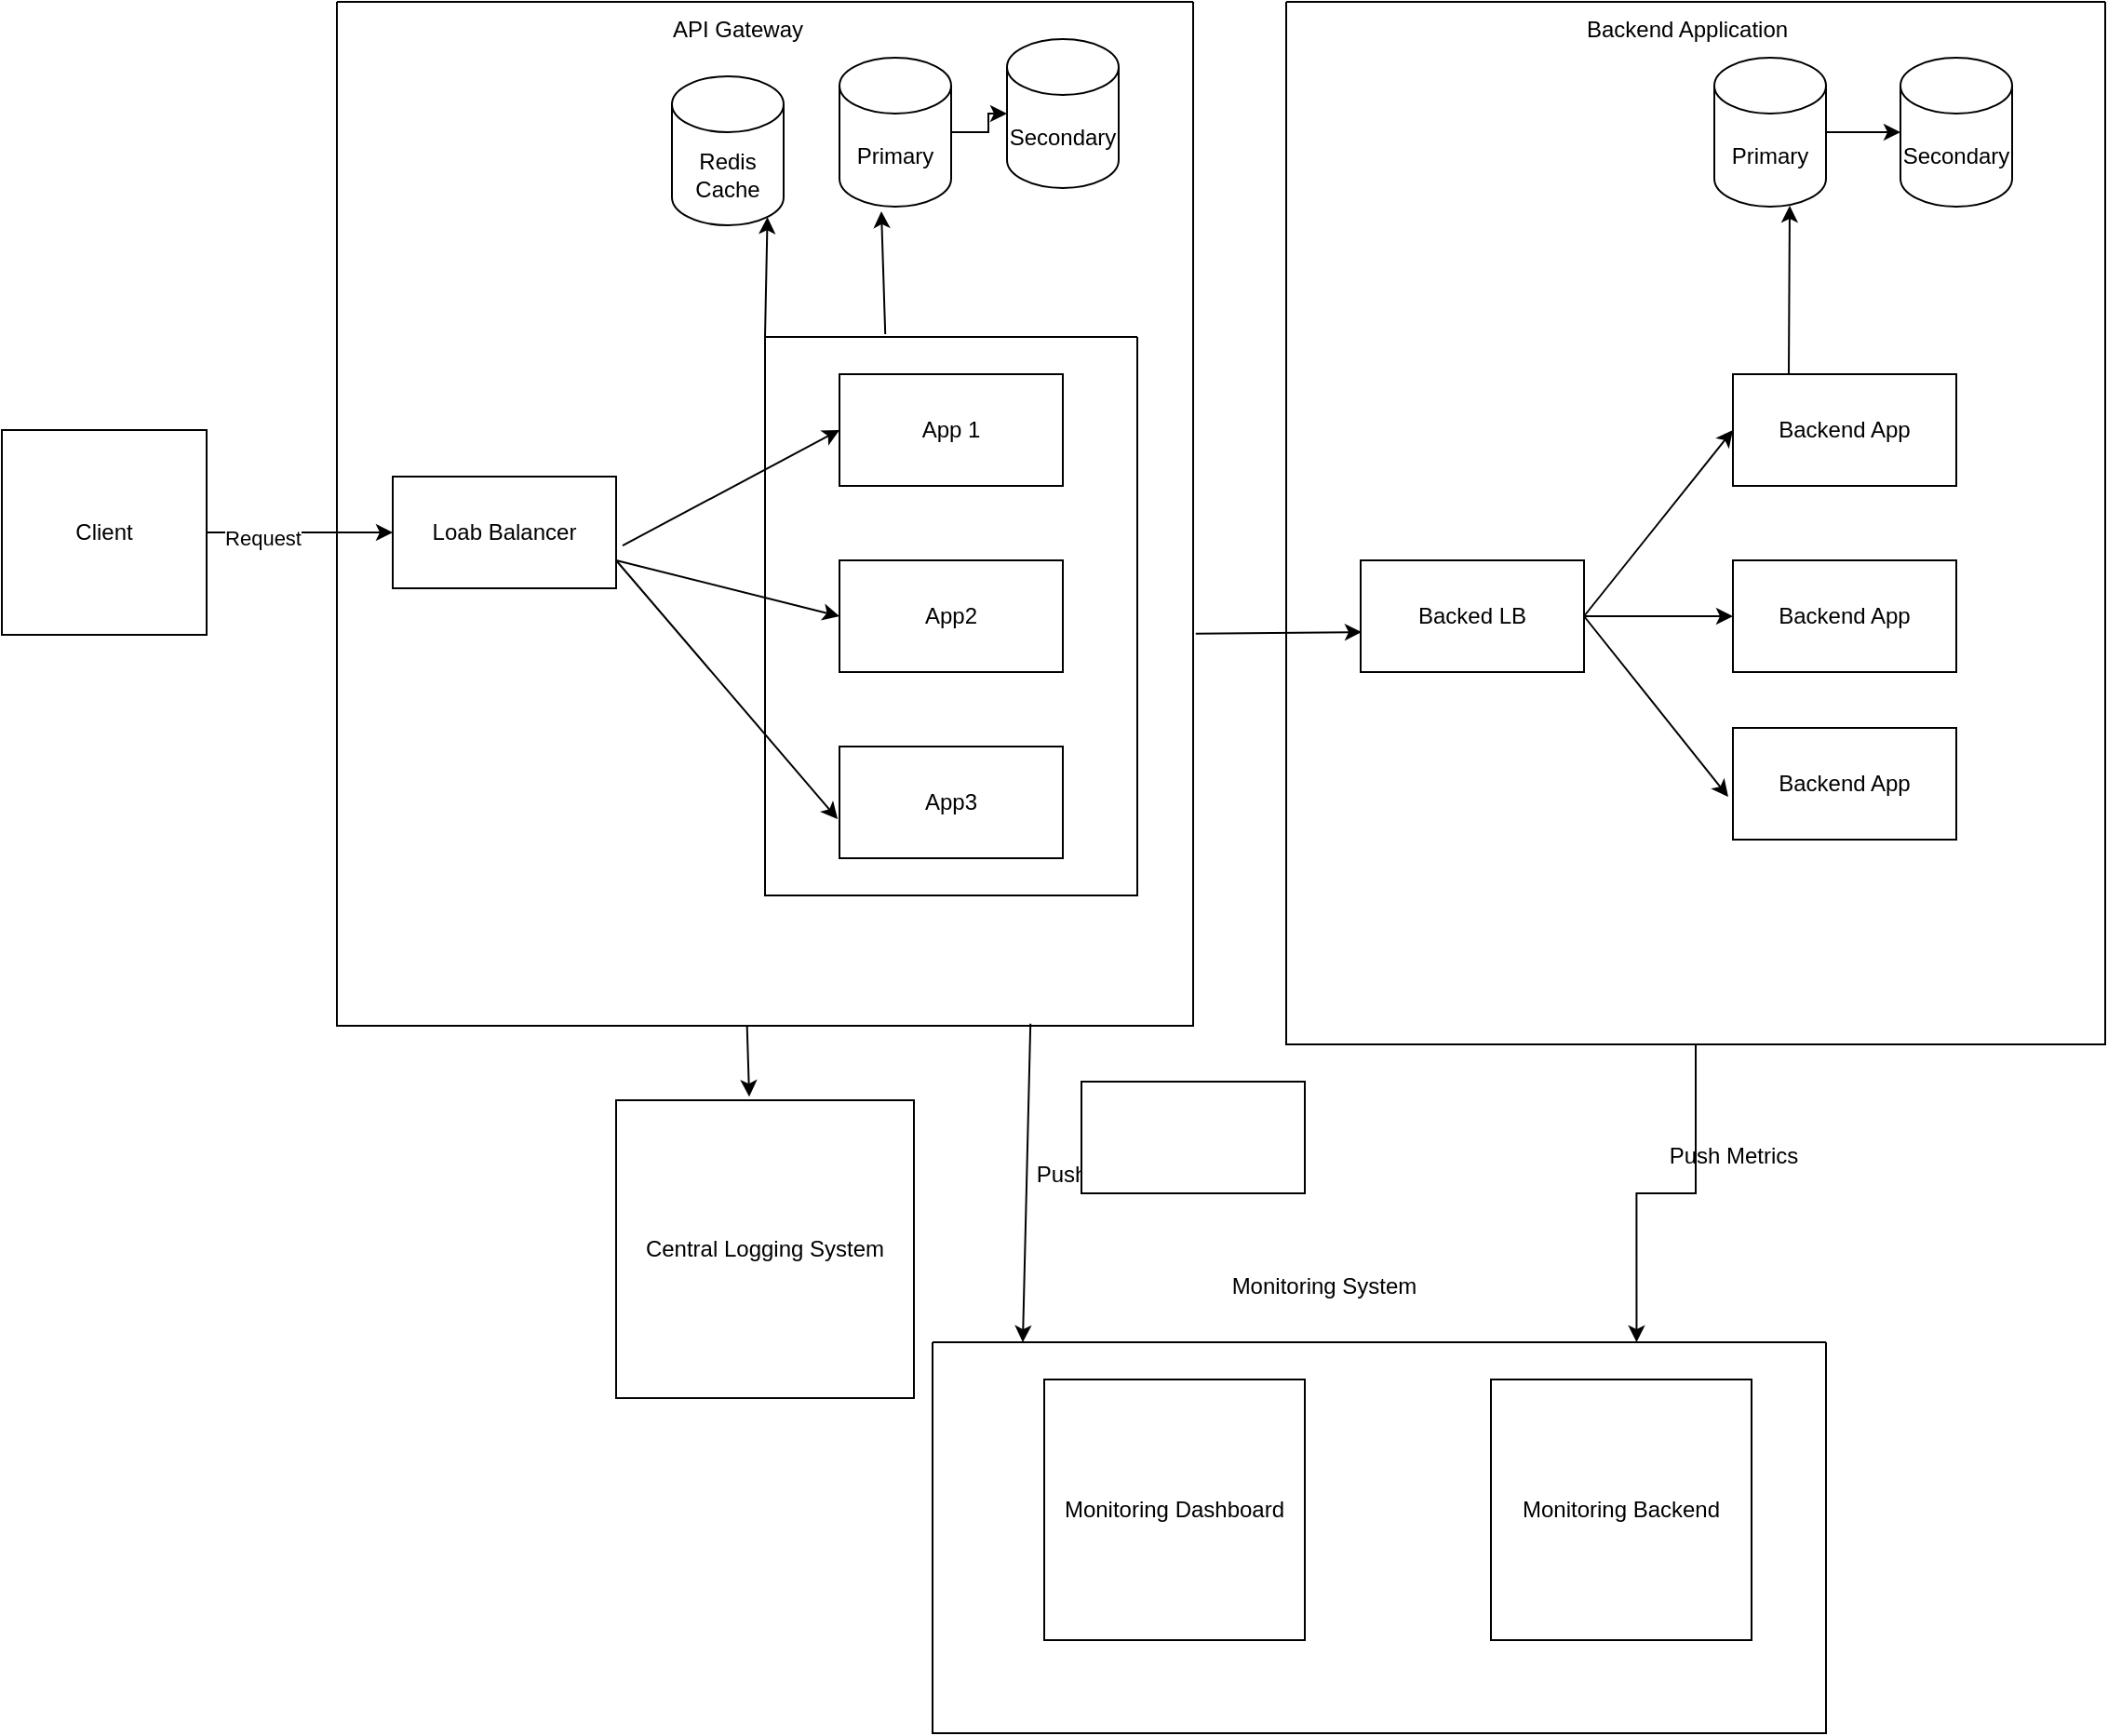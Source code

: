 <mxfile version="20.3.0" type="github">
  <diagram id="6zhuYc9gIJg85YQYfyod" name="Page-1">
    <mxGraphModel dx="1298" dy="866" grid="1" gridSize="10" guides="1" tooltips="1" connect="1" arrows="1" fold="1" page="1" pageScale="1" pageWidth="850" pageHeight="1100" math="0" shadow="0">
      <root>
        <mxCell id="0" />
        <mxCell id="1" parent="0" />
        <mxCell id="olm5dgiGOFT5ouL3xigB-4" style="edgeStyle=orthogonalEdgeStyle;rounded=0;orthogonalLoop=1;jettySize=auto;html=1;" parent="1" source="olm5dgiGOFT5ouL3xigB-1" target="olm5dgiGOFT5ouL3xigB-2" edge="1">
          <mxGeometry relative="1" as="geometry" />
        </mxCell>
        <mxCell id="olm5dgiGOFT5ouL3xigB-5" value="Request" style="edgeLabel;html=1;align=center;verticalAlign=middle;resizable=0;points=[];" parent="olm5dgiGOFT5ouL3xigB-4" vertex="1" connectable="0">
          <mxGeometry x="-0.4" y="-3" relative="1" as="geometry">
            <mxPoint as="offset" />
          </mxGeometry>
        </mxCell>
        <mxCell id="olm5dgiGOFT5ouL3xigB-1" value="Client" style="whiteSpace=wrap;html=1;aspect=fixed;" parent="1" vertex="1">
          <mxGeometry x="20" y="330" width="110" height="110" as="geometry" />
        </mxCell>
        <mxCell id="olm5dgiGOFT5ouL3xigB-2" value="Loab Balancer" style="rounded=0;whiteSpace=wrap;html=1;" parent="1" vertex="1">
          <mxGeometry x="230" y="355" width="120" height="60" as="geometry" />
        </mxCell>
        <mxCell id="olm5dgiGOFT5ouL3xigB-3" value="" style="endArrow=classic;html=1;rounded=0;entryX=0;entryY=0.5;entryDx=0;entryDy=0;exitX=1.029;exitY=0.617;exitDx=0;exitDy=0;exitPerimeter=0;" parent="1" source="olm5dgiGOFT5ouL3xigB-2" target="olm5dgiGOFT5ouL3xigB-6" edge="1">
          <mxGeometry width="50" height="50" relative="1" as="geometry">
            <mxPoint x="400" y="390" as="sourcePoint" />
            <mxPoint x="450" y="340" as="targetPoint" />
          </mxGeometry>
        </mxCell>
        <mxCell id="olm5dgiGOFT5ouL3xigB-6" value="App 1" style="rounded=0;whiteSpace=wrap;html=1;" parent="1" vertex="1">
          <mxGeometry x="470" y="300" width="120" height="60" as="geometry" />
        </mxCell>
        <mxCell id="olm5dgiGOFT5ouL3xigB-7" value="App3" style="rounded=0;whiteSpace=wrap;html=1;" parent="1" vertex="1">
          <mxGeometry x="470" y="500" width="120" height="60" as="geometry" />
        </mxCell>
        <mxCell id="olm5dgiGOFT5ouL3xigB-8" value="App2" style="rounded=0;whiteSpace=wrap;html=1;" parent="1" vertex="1">
          <mxGeometry x="470" y="400" width="120" height="60" as="geometry" />
        </mxCell>
        <mxCell id="olm5dgiGOFT5ouL3xigB-9" value="" style="endArrow=classic;html=1;rounded=0;exitX=1;exitY=0.75;exitDx=0;exitDy=0;entryX=0;entryY=0.5;entryDx=0;entryDy=0;" parent="1" source="olm5dgiGOFT5ouL3xigB-2" target="olm5dgiGOFT5ouL3xigB-8" edge="1">
          <mxGeometry width="50" height="50" relative="1" as="geometry">
            <mxPoint x="380" y="470" as="sourcePoint" />
            <mxPoint x="430" y="420" as="targetPoint" />
          </mxGeometry>
        </mxCell>
        <mxCell id="olm5dgiGOFT5ouL3xigB-10" value="" style="endArrow=classic;html=1;rounded=0;exitX=1;exitY=0.75;exitDx=0;exitDy=0;entryX=-0.008;entryY=0.65;entryDx=0;entryDy=0;entryPerimeter=0;" parent="1" source="olm5dgiGOFT5ouL3xigB-2" target="olm5dgiGOFT5ouL3xigB-7" edge="1">
          <mxGeometry width="50" height="50" relative="1" as="geometry">
            <mxPoint x="380" y="470" as="sourcePoint" />
            <mxPoint x="430" y="420" as="targetPoint" />
          </mxGeometry>
        </mxCell>
        <mxCell id="olm5dgiGOFT5ouL3xigB-11" value="Backed LB" style="rounded=0;whiteSpace=wrap;html=1;" parent="1" vertex="1">
          <mxGeometry x="750" y="400" width="120" height="60" as="geometry" />
        </mxCell>
        <mxCell id="olm5dgiGOFT5ouL3xigB-15" value="Backend App" style="rounded=0;whiteSpace=wrap;html=1;" parent="1" vertex="1">
          <mxGeometry x="950" y="300" width="120" height="60" as="geometry" />
        </mxCell>
        <mxCell id="olm5dgiGOFT5ouL3xigB-16" value="Backend App" style="rounded=0;whiteSpace=wrap;html=1;" parent="1" vertex="1">
          <mxGeometry x="950" y="490" width="120" height="60" as="geometry" />
        </mxCell>
        <mxCell id="olm5dgiGOFT5ouL3xigB-17" value="Backend App" style="rounded=0;whiteSpace=wrap;html=1;" parent="1" vertex="1">
          <mxGeometry x="950" y="400" width="120" height="60" as="geometry" />
        </mxCell>
        <mxCell id="olm5dgiGOFT5ouL3xigB-18" value="" style="endArrow=classic;html=1;rounded=0;exitX=1;exitY=0.5;exitDx=0;exitDy=0;entryX=0;entryY=0.5;entryDx=0;entryDy=0;" parent="1" source="olm5dgiGOFT5ouL3xigB-11" target="olm5dgiGOFT5ouL3xigB-15" edge="1">
          <mxGeometry width="50" height="50" relative="1" as="geometry">
            <mxPoint x="630" y="470" as="sourcePoint" />
            <mxPoint x="680" y="420" as="targetPoint" />
          </mxGeometry>
        </mxCell>
        <mxCell id="olm5dgiGOFT5ouL3xigB-19" value="" style="endArrow=classic;html=1;rounded=0;exitX=1;exitY=0.5;exitDx=0;exitDy=0;entryX=0;entryY=0.5;entryDx=0;entryDy=0;" parent="1" source="olm5dgiGOFT5ouL3xigB-11" target="olm5dgiGOFT5ouL3xigB-17" edge="1">
          <mxGeometry width="50" height="50" relative="1" as="geometry">
            <mxPoint x="630" y="470" as="sourcePoint" />
            <mxPoint x="680" y="420" as="targetPoint" />
          </mxGeometry>
        </mxCell>
        <mxCell id="olm5dgiGOFT5ouL3xigB-20" value="" style="endArrow=classic;html=1;rounded=0;exitX=1;exitY=0.5;exitDx=0;exitDy=0;entryX=-0.021;entryY=0.617;entryDx=0;entryDy=0;entryPerimeter=0;" parent="1" source="olm5dgiGOFT5ouL3xigB-11" target="olm5dgiGOFT5ouL3xigB-16" edge="1">
          <mxGeometry width="50" height="50" relative="1" as="geometry">
            <mxPoint x="630" y="470" as="sourcePoint" />
            <mxPoint x="680" y="420" as="targetPoint" />
          </mxGeometry>
        </mxCell>
        <mxCell id="olm5dgiGOFT5ouL3xigB-24" value="" style="edgeStyle=orthogonalEdgeStyle;rounded=0;orthogonalLoop=1;jettySize=auto;html=1;" parent="1" source="olm5dgiGOFT5ouL3xigB-21" target="olm5dgiGOFT5ouL3xigB-23" edge="1">
          <mxGeometry relative="1" as="geometry" />
        </mxCell>
        <mxCell id="olm5dgiGOFT5ouL3xigB-23" value="Secondary" style="shape=cylinder3;whiteSpace=wrap;html=1;boundedLbl=1;backgroundOutline=1;size=15;" parent="1" vertex="1">
          <mxGeometry x="560" y="120" width="60" height="80" as="geometry" />
        </mxCell>
        <mxCell id="olm5dgiGOFT5ouL3xigB-28" value="" style="swimlane;startSize=0;" parent="1" vertex="1">
          <mxGeometry x="430" y="280" width="200" height="300" as="geometry" />
        </mxCell>
        <mxCell id="olm5dgiGOFT5ouL3xigB-34" value="" style="swimlane;startSize=0;" parent="1" vertex="1">
          <mxGeometry x="200" y="100" width="460" height="550" as="geometry" />
        </mxCell>
        <mxCell id="olm5dgiGOFT5ouL3xigB-35" value="API Gateway" style="text;html=1;align=center;verticalAlign=middle;resizable=0;points=[];autosize=1;strokeColor=none;fillColor=none;" parent="olm5dgiGOFT5ouL3xigB-34" vertex="1">
          <mxGeometry x="170" width="90" height="30" as="geometry" />
        </mxCell>
        <mxCell id="olm5dgiGOFT5ouL3xigB-36" value="Redis Cache" style="shape=cylinder3;whiteSpace=wrap;html=1;boundedLbl=1;backgroundOutline=1;size=15;" parent="olm5dgiGOFT5ouL3xigB-34" vertex="1">
          <mxGeometry x="180" y="40" width="60" height="80" as="geometry" />
        </mxCell>
        <mxCell id="olm5dgiGOFT5ouL3xigB-21" value="Primary" style="shape=cylinder3;whiteSpace=wrap;html=1;boundedLbl=1;backgroundOutline=1;size=15;" parent="olm5dgiGOFT5ouL3xigB-34" vertex="1">
          <mxGeometry x="270" y="30" width="60" height="80" as="geometry" />
        </mxCell>
        <mxCell id="olm5dgiGOFT5ouL3xigB-37" value="" style="endArrow=classic;html=1;rounded=0;exitX=0;exitY=0;exitDx=0;exitDy=0;entryX=0.855;entryY=1;entryDx=0;entryDy=-4.35;entryPerimeter=0;" parent="1" source="olm5dgiGOFT5ouL3xigB-28" target="olm5dgiGOFT5ouL3xigB-36" edge="1">
          <mxGeometry width="50" height="50" relative="1" as="geometry">
            <mxPoint x="630" y="460" as="sourcePoint" />
            <mxPoint x="680" y="410" as="targetPoint" />
          </mxGeometry>
        </mxCell>
        <mxCell id="olm5dgiGOFT5ouL3xigB-38" value="" style="endArrow=classic;html=1;rounded=0;exitX=0.323;exitY=-0.005;exitDx=0;exitDy=0;exitPerimeter=0;entryX=0.375;entryY=1.031;entryDx=0;entryDy=0;entryPerimeter=0;" parent="1" source="olm5dgiGOFT5ouL3xigB-28" target="olm5dgiGOFT5ouL3xigB-21" edge="1">
          <mxGeometry width="50" height="50" relative="1" as="geometry">
            <mxPoint x="630" y="460" as="sourcePoint" />
            <mxPoint x="680" y="410" as="targetPoint" />
          </mxGeometry>
        </mxCell>
        <mxCell id="olm5dgiGOFT5ouL3xigB-39" value="" style="endArrow=classic;html=1;rounded=0;exitX=1.003;exitY=0.617;exitDx=0;exitDy=0;exitPerimeter=0;entryX=0.004;entryY=0.642;entryDx=0;entryDy=0;entryPerimeter=0;" parent="1" source="olm5dgiGOFT5ouL3xigB-34" target="olm5dgiGOFT5ouL3xigB-11" edge="1">
          <mxGeometry width="50" height="50" relative="1" as="geometry">
            <mxPoint x="670" y="440" as="sourcePoint" />
            <mxPoint x="680" y="410" as="targetPoint" />
          </mxGeometry>
        </mxCell>
        <mxCell id="olm5dgiGOFT5ouL3xigB-40" value="Primary" style="shape=cylinder3;whiteSpace=wrap;html=1;boundedLbl=1;backgroundOutline=1;size=15;" parent="1" vertex="1">
          <mxGeometry x="940" y="130" width="60" height="80" as="geometry" />
        </mxCell>
        <mxCell id="olm5dgiGOFT5ouL3xigB-41" value="Secondary" style="shape=cylinder3;whiteSpace=wrap;html=1;boundedLbl=1;backgroundOutline=1;size=15;" parent="1" vertex="1">
          <mxGeometry x="1040" y="130" width="60" height="80" as="geometry" />
        </mxCell>
        <mxCell id="olm5dgiGOFT5ouL3xigB-42" value="" style="endArrow=classic;html=1;rounded=0;exitX=1;exitY=0.5;exitDx=0;exitDy=0;exitPerimeter=0;entryX=0;entryY=0.5;entryDx=0;entryDy=0;entryPerimeter=0;" parent="1" source="olm5dgiGOFT5ouL3xigB-40" target="olm5dgiGOFT5ouL3xigB-41" edge="1">
          <mxGeometry width="50" height="50" relative="1" as="geometry">
            <mxPoint x="790" y="430" as="sourcePoint" />
            <mxPoint x="840" y="380" as="targetPoint" />
          </mxGeometry>
        </mxCell>
        <mxCell id="olm5dgiGOFT5ouL3xigB-43" value="" style="endArrow=classic;html=1;rounded=0;exitX=0.25;exitY=0;exitDx=0;exitDy=0;entryX=0.675;entryY=0.994;entryDx=0;entryDy=0;entryPerimeter=0;" parent="1" source="olm5dgiGOFT5ouL3xigB-15" target="olm5dgiGOFT5ouL3xigB-40" edge="1">
          <mxGeometry width="50" height="50" relative="1" as="geometry">
            <mxPoint x="790" y="430" as="sourcePoint" />
            <mxPoint x="840" y="380" as="targetPoint" />
          </mxGeometry>
        </mxCell>
        <mxCell id="olm5dgiGOFT5ouL3xigB-53" style="edgeStyle=orthogonalEdgeStyle;rounded=0;orthogonalLoop=1;jettySize=auto;html=1;exitX=0.5;exitY=1;exitDx=0;exitDy=0;entryX=0.788;entryY=0;entryDx=0;entryDy=0;entryPerimeter=0;" parent="1" source="olm5dgiGOFT5ouL3xigB-44" target="olm5dgiGOFT5ouL3xigB-46" edge="1">
          <mxGeometry relative="1" as="geometry" />
        </mxCell>
        <mxCell id="olm5dgiGOFT5ouL3xigB-44" value="" style="swimlane;startSize=0;" parent="1" vertex="1">
          <mxGeometry x="710" y="100" width="440" height="560" as="geometry" />
        </mxCell>
        <mxCell id="olm5dgiGOFT5ouL3xigB-45" value="Backend Application" style="text;html=1;align=center;verticalAlign=middle;resizable=0;points=[];autosize=1;strokeColor=none;fillColor=none;" parent="olm5dgiGOFT5ouL3xigB-44" vertex="1">
          <mxGeometry x="150" width="130" height="30" as="geometry" />
        </mxCell>
        <mxCell id="olm5dgiGOFT5ouL3xigB-46" value="" style="swimlane;startSize=0;" parent="1" vertex="1">
          <mxGeometry x="520" y="820" width="480" height="210" as="geometry" />
        </mxCell>
        <mxCell id="olm5dgiGOFT5ouL3xigB-49" value="Monitoring Backend" style="whiteSpace=wrap;html=1;aspect=fixed;" parent="olm5dgiGOFT5ouL3xigB-46" vertex="1">
          <mxGeometry x="300" y="20" width="140" height="140" as="geometry" />
        </mxCell>
        <mxCell id="olm5dgiGOFT5ouL3xigB-47" value="Monitoring System" style="text;html=1;align=center;verticalAlign=middle;resizable=0;points=[];autosize=1;strokeColor=none;fillColor=none;" parent="1" vertex="1">
          <mxGeometry x="670" y="775" width="120" height="30" as="geometry" />
        </mxCell>
        <mxCell id="olm5dgiGOFT5ouL3xigB-48" value="Monitoring Dashboard" style="whiteSpace=wrap;html=1;aspect=fixed;" parent="1" vertex="1">
          <mxGeometry x="580" y="840" width="140" height="140" as="geometry" />
        </mxCell>
        <mxCell id="olm5dgiGOFT5ouL3xigB-50" value="" style="endArrow=classic;html=1;rounded=0;exitX=0.81;exitY=0.998;exitDx=0;exitDy=0;exitPerimeter=0;entryX=0.101;entryY=0;entryDx=0;entryDy=0;entryPerimeter=0;" parent="1" source="olm5dgiGOFT5ouL3xigB-34" target="olm5dgiGOFT5ouL3xigB-46" edge="1">
          <mxGeometry width="50" height="50" relative="1" as="geometry">
            <mxPoint x="600" y="900" as="sourcePoint" />
            <mxPoint x="650" y="850" as="targetPoint" />
          </mxGeometry>
        </mxCell>
        <mxCell id="olm5dgiGOFT5ouL3xigB-51" value="Push Metrics" style="text;html=1;align=center;verticalAlign=middle;resizable=0;points=[];autosize=1;strokeColor=none;fillColor=none;" parent="1" vertex="1">
          <mxGeometry x="565" y="715" width="90" height="30" as="geometry" />
        </mxCell>
        <mxCell id="olm5dgiGOFT5ouL3xigB-54" value="Push Metrics" style="text;html=1;align=center;verticalAlign=middle;resizable=0;points=[];autosize=1;strokeColor=none;fillColor=none;" parent="1" vertex="1">
          <mxGeometry x="905" y="705" width="90" height="30" as="geometry" />
        </mxCell>
        <mxCell id="olm5dgiGOFT5ouL3xigB-57" value="" style="rounded=0;whiteSpace=wrap;html=1;" parent="1" vertex="1">
          <mxGeometry x="600" y="680" width="120" height="60" as="geometry" />
        </mxCell>
        <mxCell id="olm5dgiGOFT5ouL3xigB-58" value="Central Logging System" style="whiteSpace=wrap;html=1;aspect=fixed;" parent="1" vertex="1">
          <mxGeometry x="350" y="690" width="160" height="160" as="geometry" />
        </mxCell>
        <mxCell id="olm5dgiGOFT5ouL3xigB-59" value="" style="endArrow=classic;html=1;rounded=0;exitX=0.479;exitY=1;exitDx=0;exitDy=0;entryX=0.447;entryY=-0.012;entryDx=0;entryDy=0;entryPerimeter=0;exitPerimeter=0;" parent="1" source="olm5dgiGOFT5ouL3xigB-34" target="olm5dgiGOFT5ouL3xigB-58" edge="1">
          <mxGeometry width="50" height="50" relative="1" as="geometry">
            <mxPoint x="640" y="730" as="sourcePoint" />
            <mxPoint x="690" y="680" as="targetPoint" />
          </mxGeometry>
        </mxCell>
      </root>
    </mxGraphModel>
  </diagram>
</mxfile>
